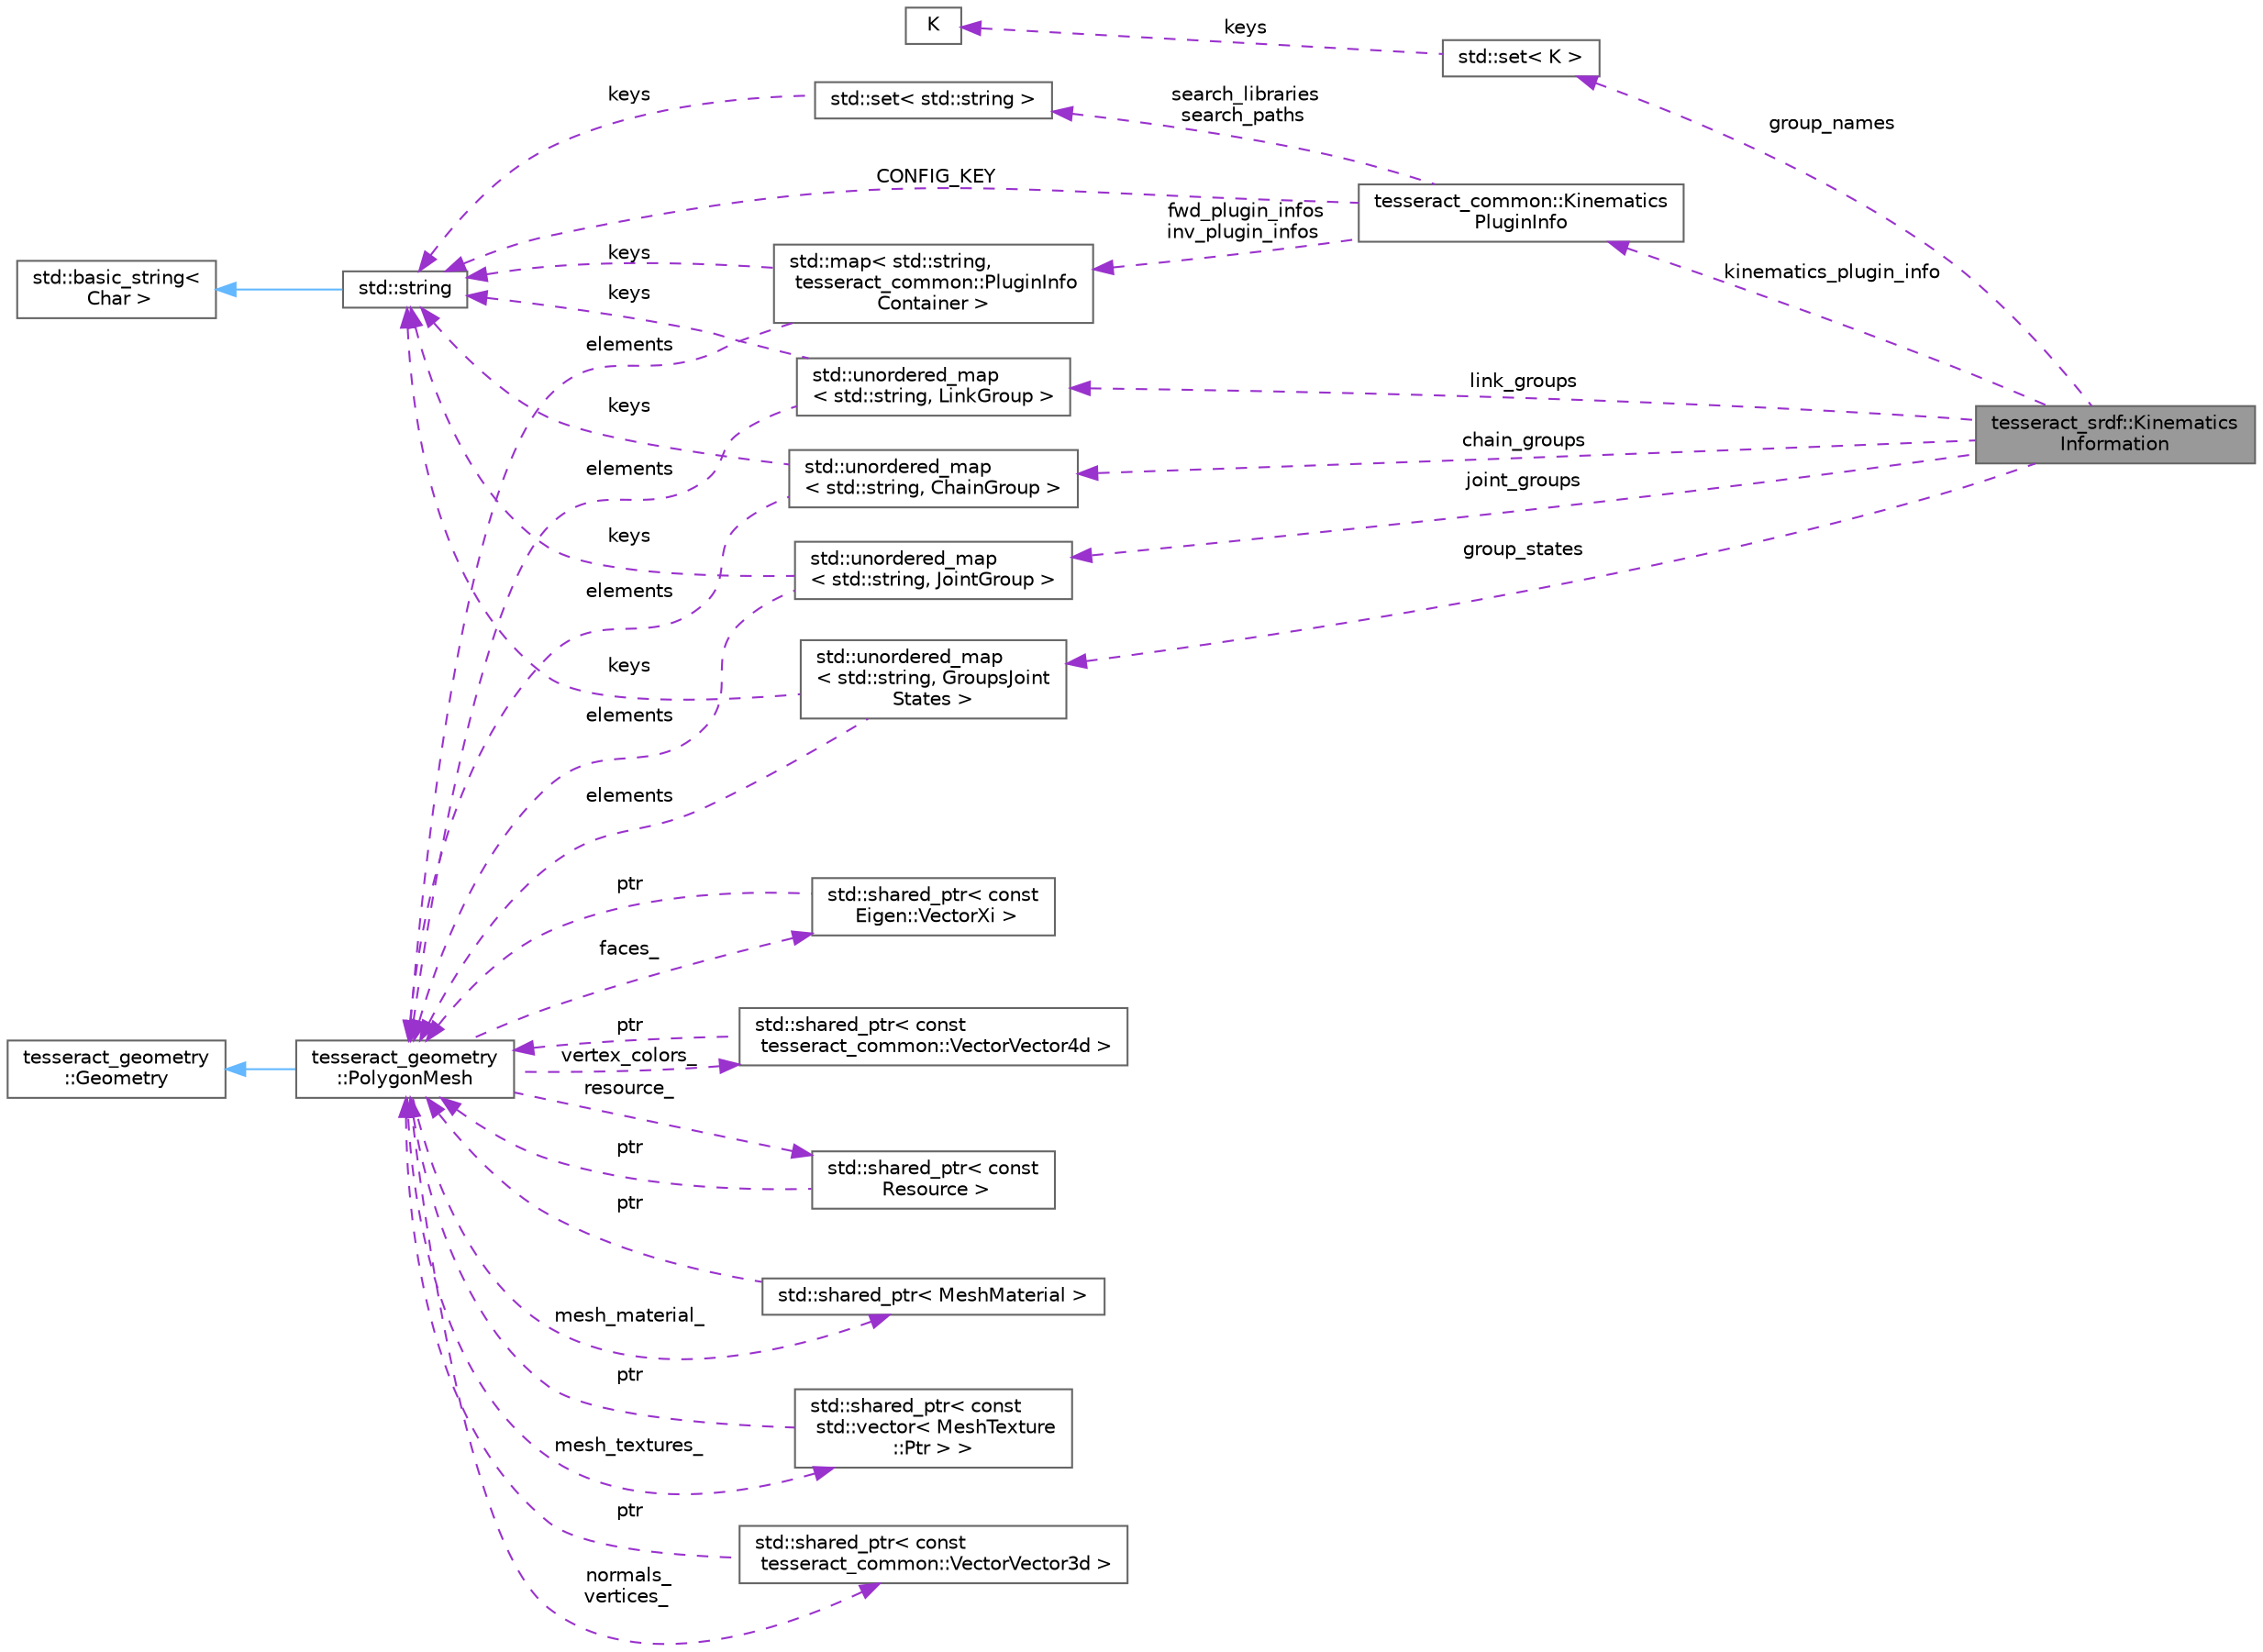 digraph "tesseract_srdf::KinematicsInformation"
{
 // LATEX_PDF_SIZE
  bgcolor="transparent";
  edge [fontname=Helvetica,fontsize=10,labelfontname=Helvetica,labelfontsize=10];
  node [fontname=Helvetica,fontsize=10,shape=box,height=0.2,width=0.4];
  rankdir="LR";
  Node1 [label="tesseract_srdf::Kinematics\lInformation",height=0.2,width=0.4,color="gray40", fillcolor="grey60", style="filled", fontcolor="black",tooltip="This hold the kinematics information used to create the SRDF and is the data container for the manipu..."];
  Node2 -> Node1 [dir="back",color="darkorchid3",style="dashed",label=" group_names" ];
  Node2 [label="std::set\< K \>",height=0.2,width=0.4,color="gray40", fillcolor="white", style="filled",tooltip=" "];
  Node3 -> Node2 [dir="back",color="darkorchid3",style="dashed",label=" keys" ];
  Node3 [label="K",height=0.2,width=0.4,color="gray40", fillcolor="white", style="filled",tooltip=" "];
  Node4 -> Node1 [dir="back",color="darkorchid3",style="dashed",label=" chain_groups" ];
  Node4 [label="std::unordered_map\l\< std::string, ChainGroup \>",height=0.2,width=0.4,color="gray40", fillcolor="white", style="filled",tooltip=" "];
  Node5 -> Node4 [dir="back",color="darkorchid3",style="dashed",label=" keys" ];
  Node5 [label="std::string",height=0.2,width=0.4,color="gray40", fillcolor="white", style="filled",tooltip=" "];
  Node6 -> Node5 [dir="back",color="steelblue1",style="solid"];
  Node6 [label="std::basic_string\<\l Char \>",height=0.2,width=0.4,color="gray40", fillcolor="white", style="filled",tooltip=" "];
  Node7 -> Node4 [dir="back",color="darkorchid3",style="dashed",label=" elements" ];
  Node7 [label="tesseract_geometry\l::PolygonMesh",height=0.2,width=0.4,color="gray40", fillcolor="white", style="filled",URL="$d8/dc9/classtesseract__geometry_1_1PolygonMesh.html",tooltip=" "];
  Node8 -> Node7 [dir="back",color="steelblue1",style="solid"];
  Node8 [label="tesseract_geometry\l::Geometry",height=0.2,width=0.4,color="gray40", fillcolor="white", style="filled",URL="$df/d1a/classtesseract__geometry_1_1Geometry.html",tooltip=" "];
  Node9 -> Node7 [dir="back",color="darkorchid3",style="dashed",label=" normals_\nvertices_" ];
  Node9 [label="std::shared_ptr\< const\l tesseract_common::VectorVector3d \>",height=0.2,width=0.4,color="gray40", fillcolor="white", style="filled",tooltip=" "];
  Node7 -> Node9 [dir="back",color="darkorchid3",style="dashed",label=" ptr" ];
  Node10 -> Node7 [dir="back",color="darkorchid3",style="dashed",label=" faces_" ];
  Node10 [label="std::shared_ptr\< const\l Eigen::VectorXi \>",height=0.2,width=0.4,color="gray40", fillcolor="white", style="filled",tooltip=" "];
  Node7 -> Node10 [dir="back",color="darkorchid3",style="dashed",label=" ptr" ];
  Node11 -> Node7 [dir="back",color="darkorchid3",style="dashed",label=" resource_" ];
  Node11 [label="std::shared_ptr\< const\l Resource \>",height=0.2,width=0.4,color="gray40", fillcolor="white", style="filled",tooltip=" "];
  Node7 -> Node11 [dir="back",color="darkorchid3",style="dashed",label=" ptr" ];
  Node12 -> Node7 [dir="back",color="darkorchid3",style="dashed",label=" vertex_colors_" ];
  Node12 [label="std::shared_ptr\< const\l tesseract_common::VectorVector4d \>",height=0.2,width=0.4,color="gray40", fillcolor="white", style="filled",tooltip=" "];
  Node7 -> Node12 [dir="back",color="darkorchid3",style="dashed",label=" ptr" ];
  Node13 -> Node7 [dir="back",color="darkorchid3",style="dashed",label=" mesh_material_" ];
  Node13 [label="std::shared_ptr\< MeshMaterial \>",height=0.2,width=0.4,color="gray40", fillcolor="white", style="filled",tooltip=" "];
  Node7 -> Node13 [dir="back",color="darkorchid3",style="dashed",label=" ptr" ];
  Node14 -> Node7 [dir="back",color="darkorchid3",style="dashed",label=" mesh_textures_" ];
  Node14 [label="std::shared_ptr\< const\l std::vector\< MeshTexture\l::Ptr \> \>",height=0.2,width=0.4,color="gray40", fillcolor="white", style="filled",tooltip=" "];
  Node7 -> Node14 [dir="back",color="darkorchid3",style="dashed",label=" ptr" ];
  Node15 -> Node1 [dir="back",color="darkorchid3",style="dashed",label=" joint_groups" ];
  Node15 [label="std::unordered_map\l\< std::string, JointGroup \>",height=0.2,width=0.4,color="gray40", fillcolor="white", style="filled",tooltip=" "];
  Node5 -> Node15 [dir="back",color="darkorchid3",style="dashed",label=" keys" ];
  Node7 -> Node15 [dir="back",color="darkorchid3",style="dashed",label=" elements" ];
  Node16 -> Node1 [dir="back",color="darkorchid3",style="dashed",label=" link_groups" ];
  Node16 [label="std::unordered_map\l\< std::string, LinkGroup \>",height=0.2,width=0.4,color="gray40", fillcolor="white", style="filled",tooltip=" "];
  Node5 -> Node16 [dir="back",color="darkorchid3",style="dashed",label=" keys" ];
  Node7 -> Node16 [dir="back",color="darkorchid3",style="dashed",label=" elements" ];
  Node17 -> Node1 [dir="back",color="darkorchid3",style="dashed",label=" group_states" ];
  Node17 [label="std::unordered_map\l\< std::string, GroupsJoint\lStates \>",height=0.2,width=0.4,color="gray40", fillcolor="white", style="filled",tooltip=" "];
  Node5 -> Node17 [dir="back",color="darkorchid3",style="dashed",label=" keys" ];
  Node7 -> Node17 [dir="back",color="darkorchid3",style="dashed",label=" elements" ];
  Node18 -> Node1 [dir="back",color="darkorchid3",style="dashed",label=" kinematics_plugin_info" ];
  Node18 [label="tesseract_common::Kinematics\lPluginInfo",height=0.2,width=0.4,color="gray40", fillcolor="white", style="filled",URL="$d0/d63/structtesseract__common_1_1KinematicsPluginInfo.html",tooltip="The kinematics plugin information structure."];
  Node19 -> Node18 [dir="back",color="darkorchid3",style="dashed",label=" search_libraries\nsearch_paths" ];
  Node19 [label="std::set\< std::string \>",height=0.2,width=0.4,color="gray40", fillcolor="white", style="filled",tooltip=" "];
  Node5 -> Node19 [dir="back",color="darkorchid3",style="dashed",label=" keys" ];
  Node20 -> Node18 [dir="back",color="darkorchid3",style="dashed",label=" fwd_plugin_infos\ninv_plugin_infos" ];
  Node20 [label="std::map\< std::string,\l tesseract_common::PluginInfo\lContainer \>",height=0.2,width=0.4,color="gray40", fillcolor="white", style="filled",tooltip=" "];
  Node5 -> Node20 [dir="back",color="darkorchid3",style="dashed",label=" keys" ];
  Node7 -> Node20 [dir="back",color="darkorchid3",style="dashed",label=" elements" ];
  Node5 -> Node18 [dir="back",color="darkorchid3",style="dashed",label=" CONFIG_KEY" ];
}

